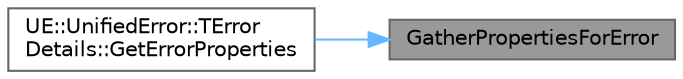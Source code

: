 digraph "GatherPropertiesForError"
{
 // INTERACTIVE_SVG=YES
 // LATEX_PDF_SIZE
  bgcolor="transparent";
  edge [fontname=Helvetica,fontsize=10,labelfontname=Helvetica,labelfontsize=10];
  node [fontname=Helvetica,fontsize=10,shape=box,height=0.2,width=0.4];
  rankdir="RL";
  Node1 [id="Node000001",label="GatherPropertiesForError",height=0.2,width=0.4,color="gray40", fillcolor="grey60", style="filled", fontcolor="black",tooltip=" "];
  Node1 -> Node2 [id="edge1_Node000001_Node000002",dir="back",color="steelblue1",style="solid",tooltip=" "];
  Node2 [id="Node000002",label="UE::UnifiedError::TError\lDetails::GetErrorProperties",height=0.2,width=0.4,color="grey40", fillcolor="white", style="filled",URL="$d2/ded/classUE_1_1UnifiedError_1_1TErrorDetails.html#af1daef9150fa0b7a369699308603fcae",tooltip="GetErrorProperties; by default pass through to the InnerErrorDetails."];
}
